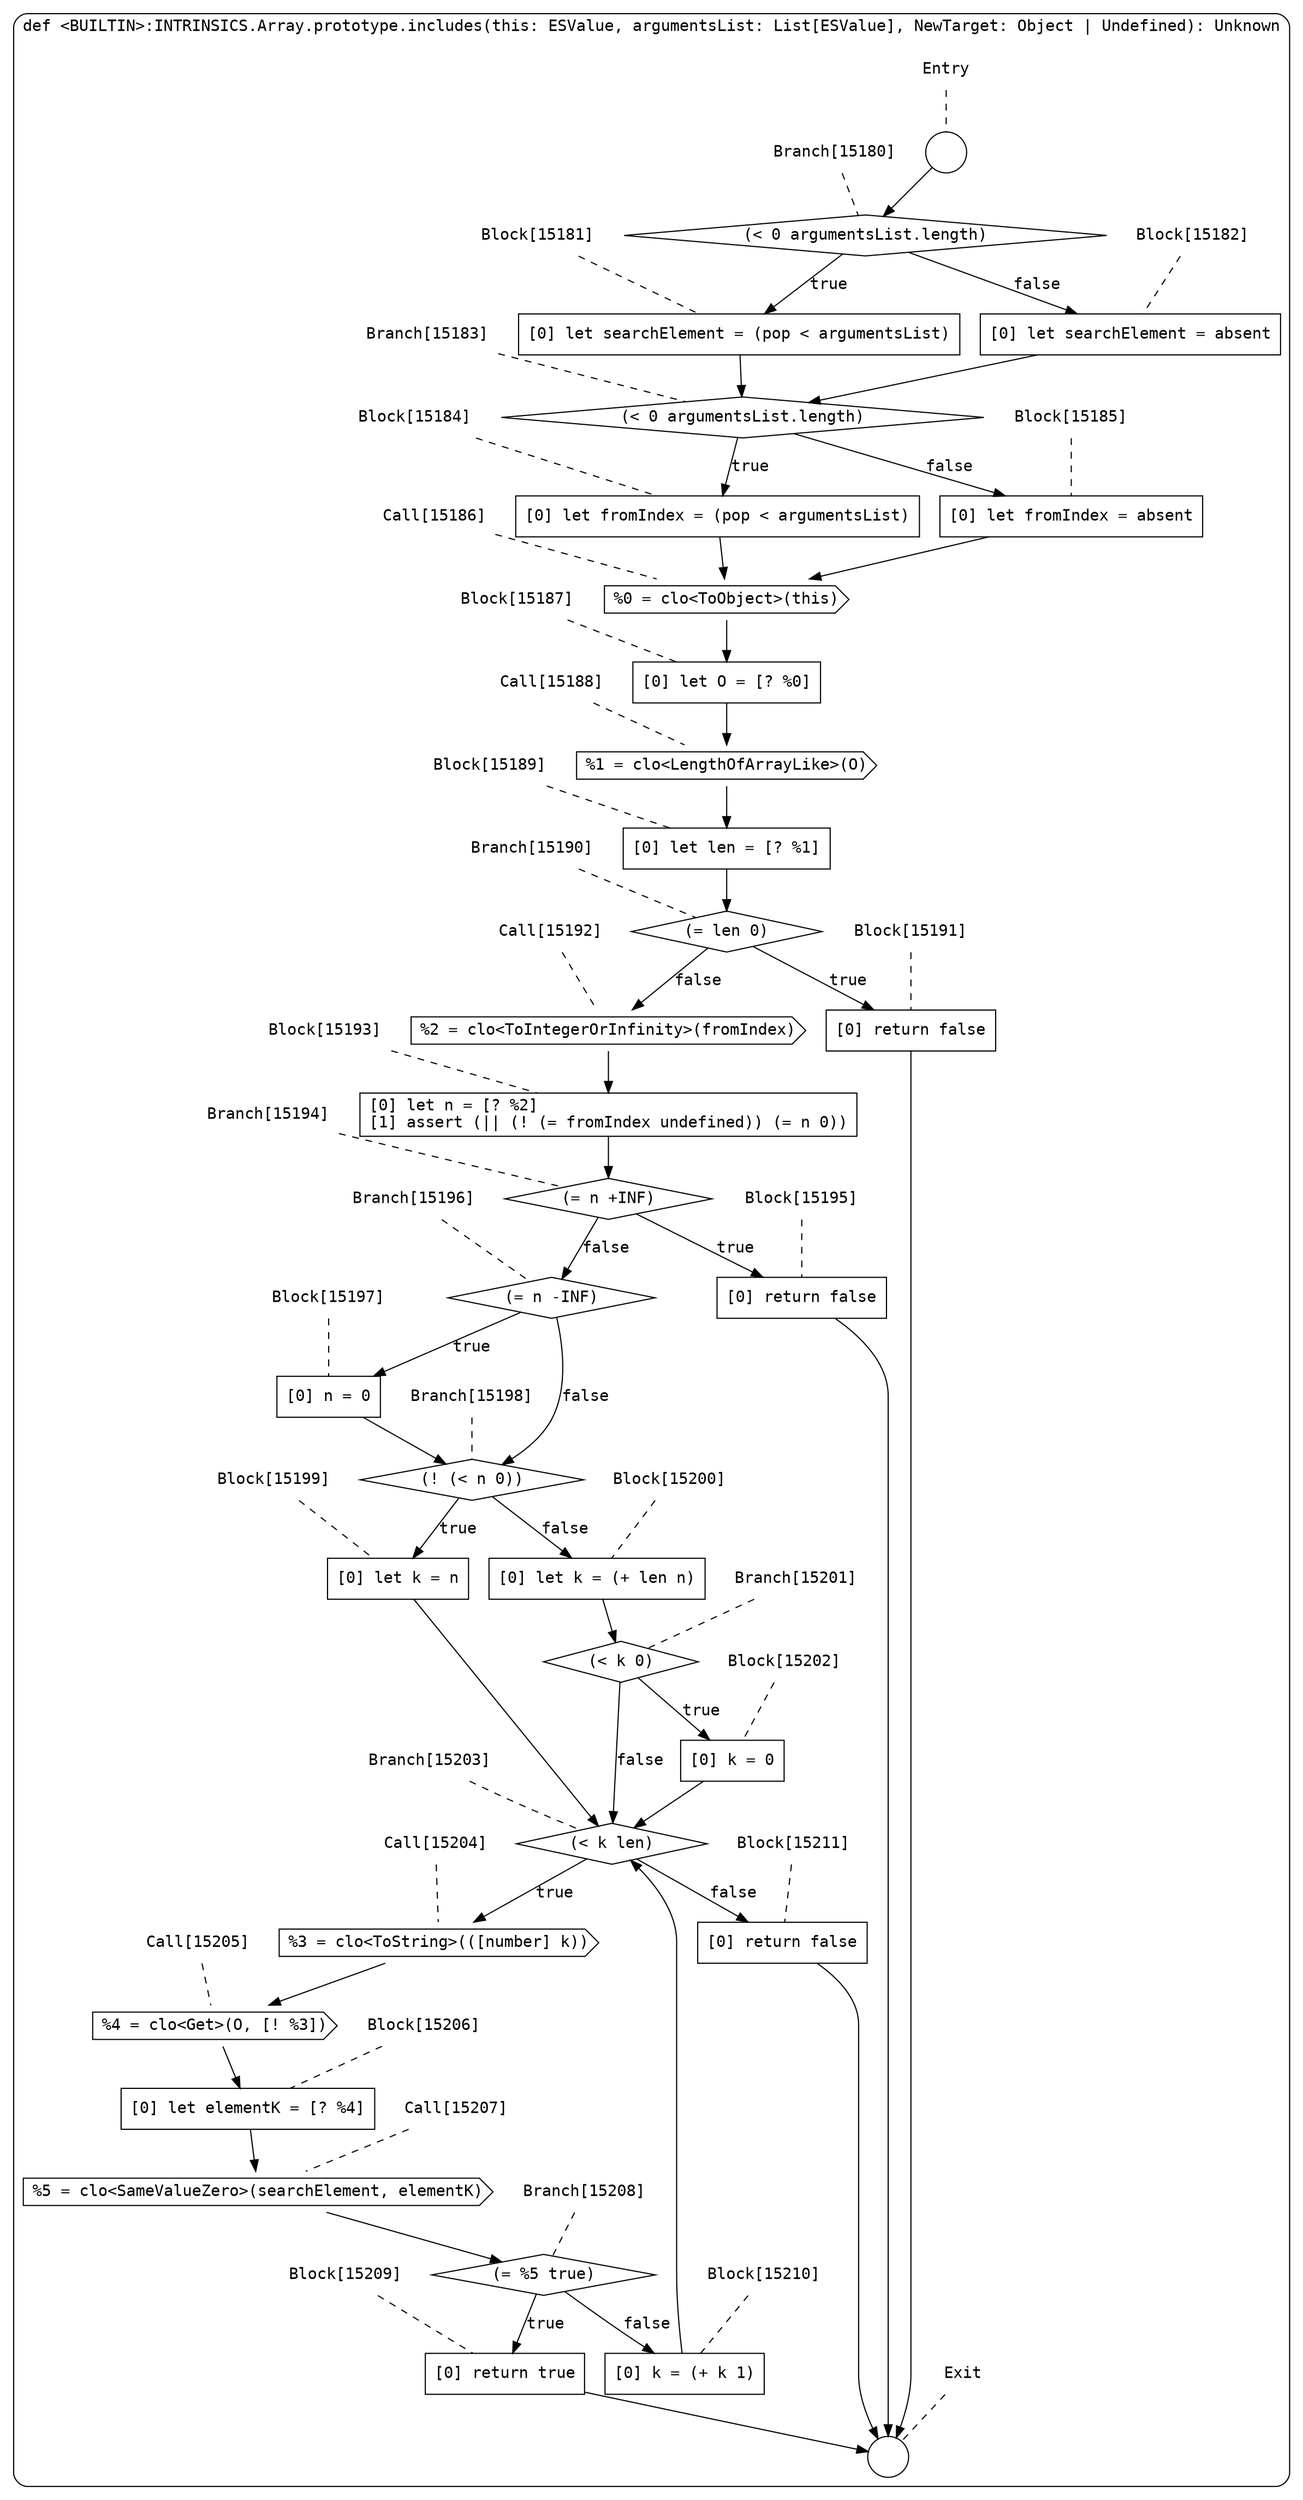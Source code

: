 digraph {
  graph [fontname = "Consolas"]
  node [fontname = "Consolas"]
  edge [fontname = "Consolas"]
  subgraph cluster2358 {
    label = "def <BUILTIN>:INTRINSICS.Array.prototype.includes(this: ESValue, argumentsList: List[ESValue], NewTarget: Object | Undefined): Unknown"
    style = rounded
    cluster2358_entry_name [shape=none, label=<<font color="black">Entry</font>>]
    cluster2358_entry_name -> cluster2358_entry [arrowhead=none, color="black", style=dashed]
    cluster2358_entry [shape=circle label=" " color="black" fillcolor="white" style=filled]
    cluster2358_entry -> node15180 [color="black"]
    cluster2358_exit_name [shape=none, label=<<font color="black">Exit</font>>]
    cluster2358_exit_name -> cluster2358_exit [arrowhead=none, color="black", style=dashed]
    cluster2358_exit [shape=circle label=" " color="black" fillcolor="white" style=filled]
    node15180_name [shape=none, label=<<font color="black">Branch[15180]</font>>]
    node15180_name -> node15180 [arrowhead=none, color="black", style=dashed]
    node15180 [shape=diamond, label=<<font color="black">(&lt; 0 argumentsList.length)</font>> color="black" fillcolor="white", style=filled]
    node15180 -> node15181 [label=<<font color="black">true</font>> color="black"]
    node15180 -> node15182 [label=<<font color="black">false</font>> color="black"]
    node15181_name [shape=none, label=<<font color="black">Block[15181]</font>>]
    node15181_name -> node15181 [arrowhead=none, color="black", style=dashed]
    node15181 [shape=box, label=<<font color="black">[0] let searchElement = (pop &lt; argumentsList)<BR ALIGN="LEFT"/></font>> color="black" fillcolor="white", style=filled]
    node15181 -> node15183 [color="black"]
    node15182_name [shape=none, label=<<font color="black">Block[15182]</font>>]
    node15182_name -> node15182 [arrowhead=none, color="black", style=dashed]
    node15182 [shape=box, label=<<font color="black">[0] let searchElement = absent<BR ALIGN="LEFT"/></font>> color="black" fillcolor="white", style=filled]
    node15182 -> node15183 [color="black"]
    node15183_name [shape=none, label=<<font color="black">Branch[15183]</font>>]
    node15183_name -> node15183 [arrowhead=none, color="black", style=dashed]
    node15183 [shape=diamond, label=<<font color="black">(&lt; 0 argumentsList.length)</font>> color="black" fillcolor="white", style=filled]
    node15183 -> node15184 [label=<<font color="black">true</font>> color="black"]
    node15183 -> node15185 [label=<<font color="black">false</font>> color="black"]
    node15184_name [shape=none, label=<<font color="black">Block[15184]</font>>]
    node15184_name -> node15184 [arrowhead=none, color="black", style=dashed]
    node15184 [shape=box, label=<<font color="black">[0] let fromIndex = (pop &lt; argumentsList)<BR ALIGN="LEFT"/></font>> color="black" fillcolor="white", style=filled]
    node15184 -> node15186 [color="black"]
    node15185_name [shape=none, label=<<font color="black">Block[15185]</font>>]
    node15185_name -> node15185 [arrowhead=none, color="black", style=dashed]
    node15185 [shape=box, label=<<font color="black">[0] let fromIndex = absent<BR ALIGN="LEFT"/></font>> color="black" fillcolor="white", style=filled]
    node15185 -> node15186 [color="black"]
    node15186_name [shape=none, label=<<font color="black">Call[15186]</font>>]
    node15186_name -> node15186 [arrowhead=none, color="black", style=dashed]
    node15186 [shape=cds, label=<<font color="black">%0 = clo&lt;ToObject&gt;(this)</font>> color="black" fillcolor="white", style=filled]
    node15186 -> node15187 [color="black"]
    node15187_name [shape=none, label=<<font color="black">Block[15187]</font>>]
    node15187_name -> node15187 [arrowhead=none, color="black", style=dashed]
    node15187 [shape=box, label=<<font color="black">[0] let O = [? %0]<BR ALIGN="LEFT"/></font>> color="black" fillcolor="white", style=filled]
    node15187 -> node15188 [color="black"]
    node15188_name [shape=none, label=<<font color="black">Call[15188]</font>>]
    node15188_name -> node15188 [arrowhead=none, color="black", style=dashed]
    node15188 [shape=cds, label=<<font color="black">%1 = clo&lt;LengthOfArrayLike&gt;(O)</font>> color="black" fillcolor="white", style=filled]
    node15188 -> node15189 [color="black"]
    node15189_name [shape=none, label=<<font color="black">Block[15189]</font>>]
    node15189_name -> node15189 [arrowhead=none, color="black", style=dashed]
    node15189 [shape=box, label=<<font color="black">[0] let len = [? %1]<BR ALIGN="LEFT"/></font>> color="black" fillcolor="white", style=filled]
    node15189 -> node15190 [color="black"]
    node15190_name [shape=none, label=<<font color="black">Branch[15190]</font>>]
    node15190_name -> node15190 [arrowhead=none, color="black", style=dashed]
    node15190 [shape=diamond, label=<<font color="black">(= len 0)</font>> color="black" fillcolor="white", style=filled]
    node15190 -> node15191 [label=<<font color="black">true</font>> color="black"]
    node15190 -> node15192 [label=<<font color="black">false</font>> color="black"]
    node15191_name [shape=none, label=<<font color="black">Block[15191]</font>>]
    node15191_name -> node15191 [arrowhead=none, color="black", style=dashed]
    node15191 [shape=box, label=<<font color="black">[0] return false<BR ALIGN="LEFT"/></font>> color="black" fillcolor="white", style=filled]
    node15191 -> cluster2358_exit [color="black"]
    node15192_name [shape=none, label=<<font color="black">Call[15192]</font>>]
    node15192_name -> node15192 [arrowhead=none, color="black", style=dashed]
    node15192 [shape=cds, label=<<font color="black">%2 = clo&lt;ToIntegerOrInfinity&gt;(fromIndex)</font>> color="black" fillcolor="white", style=filled]
    node15192 -> node15193 [color="black"]
    node15193_name [shape=none, label=<<font color="black">Block[15193]</font>>]
    node15193_name -> node15193 [arrowhead=none, color="black", style=dashed]
    node15193 [shape=box, label=<<font color="black">[0] let n = [? %2]<BR ALIGN="LEFT"/>[1] assert (|| (! (= fromIndex undefined)) (= n 0))<BR ALIGN="LEFT"/></font>> color="black" fillcolor="white", style=filled]
    node15193 -> node15194 [color="black"]
    node15194_name [shape=none, label=<<font color="black">Branch[15194]</font>>]
    node15194_name -> node15194 [arrowhead=none, color="black", style=dashed]
    node15194 [shape=diamond, label=<<font color="black">(= n +INF)</font>> color="black" fillcolor="white", style=filled]
    node15194 -> node15195 [label=<<font color="black">true</font>> color="black"]
    node15194 -> node15196 [label=<<font color="black">false</font>> color="black"]
    node15195_name [shape=none, label=<<font color="black">Block[15195]</font>>]
    node15195_name -> node15195 [arrowhead=none, color="black", style=dashed]
    node15195 [shape=box, label=<<font color="black">[0] return false<BR ALIGN="LEFT"/></font>> color="black" fillcolor="white", style=filled]
    node15195 -> cluster2358_exit [color="black"]
    node15196_name [shape=none, label=<<font color="black">Branch[15196]</font>>]
    node15196_name -> node15196 [arrowhead=none, color="black", style=dashed]
    node15196 [shape=diamond, label=<<font color="black">(= n -INF)</font>> color="black" fillcolor="white", style=filled]
    node15196 -> node15197 [label=<<font color="black">true</font>> color="black"]
    node15196 -> node15198 [label=<<font color="black">false</font>> color="black"]
    node15197_name [shape=none, label=<<font color="black">Block[15197]</font>>]
    node15197_name -> node15197 [arrowhead=none, color="black", style=dashed]
    node15197 [shape=box, label=<<font color="black">[0] n = 0<BR ALIGN="LEFT"/></font>> color="black" fillcolor="white", style=filled]
    node15197 -> node15198 [color="black"]
    node15198_name [shape=none, label=<<font color="black">Branch[15198]</font>>]
    node15198_name -> node15198 [arrowhead=none, color="black", style=dashed]
    node15198 [shape=diamond, label=<<font color="black">(! (&lt; n 0))</font>> color="black" fillcolor="white", style=filled]
    node15198 -> node15199 [label=<<font color="black">true</font>> color="black"]
    node15198 -> node15200 [label=<<font color="black">false</font>> color="black"]
    node15199_name [shape=none, label=<<font color="black">Block[15199]</font>>]
    node15199_name -> node15199 [arrowhead=none, color="black", style=dashed]
    node15199 [shape=box, label=<<font color="black">[0] let k = n<BR ALIGN="LEFT"/></font>> color="black" fillcolor="white", style=filled]
    node15199 -> node15203 [color="black"]
    node15200_name [shape=none, label=<<font color="black">Block[15200]</font>>]
    node15200_name -> node15200 [arrowhead=none, color="black", style=dashed]
    node15200 [shape=box, label=<<font color="black">[0] let k = (+ len n)<BR ALIGN="LEFT"/></font>> color="black" fillcolor="white", style=filled]
    node15200 -> node15201 [color="black"]
    node15203_name [shape=none, label=<<font color="black">Branch[15203]</font>>]
    node15203_name -> node15203 [arrowhead=none, color="black", style=dashed]
    node15203 [shape=diamond, label=<<font color="black">(&lt; k len)</font>> color="black" fillcolor="white", style=filled]
    node15203 -> node15204 [label=<<font color="black">true</font>> color="black"]
    node15203 -> node15211 [label=<<font color="black">false</font>> color="black"]
    node15201_name [shape=none, label=<<font color="black">Branch[15201]</font>>]
    node15201_name -> node15201 [arrowhead=none, color="black", style=dashed]
    node15201 [shape=diamond, label=<<font color="black">(&lt; k 0)</font>> color="black" fillcolor="white", style=filled]
    node15201 -> node15202 [label=<<font color="black">true</font>> color="black"]
    node15201 -> node15203 [label=<<font color="black">false</font>> color="black"]
    node15204_name [shape=none, label=<<font color="black">Call[15204]</font>>]
    node15204_name -> node15204 [arrowhead=none, color="black", style=dashed]
    node15204 [shape=cds, label=<<font color="black">%3 = clo&lt;ToString&gt;(([number] k))</font>> color="black" fillcolor="white", style=filled]
    node15204 -> node15205 [color="black"]
    node15211_name [shape=none, label=<<font color="black">Block[15211]</font>>]
    node15211_name -> node15211 [arrowhead=none, color="black", style=dashed]
    node15211 [shape=box, label=<<font color="black">[0] return false<BR ALIGN="LEFT"/></font>> color="black" fillcolor="white", style=filled]
    node15211 -> cluster2358_exit [color="black"]
    node15202_name [shape=none, label=<<font color="black">Block[15202]</font>>]
    node15202_name -> node15202 [arrowhead=none, color="black", style=dashed]
    node15202 [shape=box, label=<<font color="black">[0] k = 0<BR ALIGN="LEFT"/></font>> color="black" fillcolor="white", style=filled]
    node15202 -> node15203 [color="black"]
    node15205_name [shape=none, label=<<font color="black">Call[15205]</font>>]
    node15205_name -> node15205 [arrowhead=none, color="black", style=dashed]
    node15205 [shape=cds, label=<<font color="black">%4 = clo&lt;Get&gt;(O, [! %3])</font>> color="black" fillcolor="white", style=filled]
    node15205 -> node15206 [color="black"]
    node15206_name [shape=none, label=<<font color="black">Block[15206]</font>>]
    node15206_name -> node15206 [arrowhead=none, color="black", style=dashed]
    node15206 [shape=box, label=<<font color="black">[0] let elementK = [? %4]<BR ALIGN="LEFT"/></font>> color="black" fillcolor="white", style=filled]
    node15206 -> node15207 [color="black"]
    node15207_name [shape=none, label=<<font color="black">Call[15207]</font>>]
    node15207_name -> node15207 [arrowhead=none, color="black", style=dashed]
    node15207 [shape=cds, label=<<font color="black">%5 = clo&lt;SameValueZero&gt;(searchElement, elementK)</font>> color="black" fillcolor="white", style=filled]
    node15207 -> node15208 [color="black"]
    node15208_name [shape=none, label=<<font color="black">Branch[15208]</font>>]
    node15208_name -> node15208 [arrowhead=none, color="black", style=dashed]
    node15208 [shape=diamond, label=<<font color="black">(= %5 true)</font>> color="black" fillcolor="white", style=filled]
    node15208 -> node15209 [label=<<font color="black">true</font>> color="black"]
    node15208 -> node15210 [label=<<font color="black">false</font>> color="black"]
    node15209_name [shape=none, label=<<font color="black">Block[15209]</font>>]
    node15209_name -> node15209 [arrowhead=none, color="black", style=dashed]
    node15209 [shape=box, label=<<font color="black">[0] return true<BR ALIGN="LEFT"/></font>> color="black" fillcolor="white", style=filled]
    node15209 -> cluster2358_exit [color="black"]
    node15210_name [shape=none, label=<<font color="black">Block[15210]</font>>]
    node15210_name -> node15210 [arrowhead=none, color="black", style=dashed]
    node15210 [shape=box, label=<<font color="black">[0] k = (+ k 1)<BR ALIGN="LEFT"/></font>> color="black" fillcolor="white", style=filled]
    node15210 -> node15203 [color="black"]
  }
}